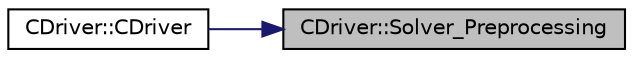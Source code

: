 digraph "CDriver::Solver_Preprocessing"
{
 // LATEX_PDF_SIZE
  edge [fontname="Helvetica",fontsize="10",labelfontname="Helvetica",labelfontsize="10"];
  node [fontname="Helvetica",fontsize="10",shape=record];
  rankdir="RL";
  Node1 [label="CDriver::Solver_Preprocessing",height=0.2,width=0.4,color="black", fillcolor="grey75", style="filled", fontcolor="black",tooltip="Definition and allocation of all solution classes."];
  Node1 -> Node2 [dir="back",color="midnightblue",fontsize="10",style="solid",fontname="Helvetica"];
  Node2 [label="CDriver::CDriver",height=0.2,width=0.4,color="black", fillcolor="white", style="filled",URL="$classCDriver.html#a3fca4a013a6efa9bbb38fe78a86b5f3d",tooltip="Constructor of the class."];
}
